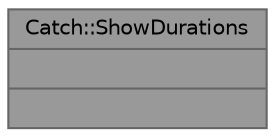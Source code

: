 digraph "Catch::ShowDurations"
{
 // LATEX_PDF_SIZE
  bgcolor="transparent";
  edge [fontname=Helvetica,fontsize=10,labelfontname=Helvetica,labelfontsize=10];
  node [fontname=Helvetica,fontsize=10,shape=box,height=0.2,width=0.4];
  Node1 [shape=record,label="{Catch::ShowDurations\n||}",height=0.2,width=0.4,color="gray40", fillcolor="grey60", style="filled", fontcolor="black",tooltip=" "];
}
